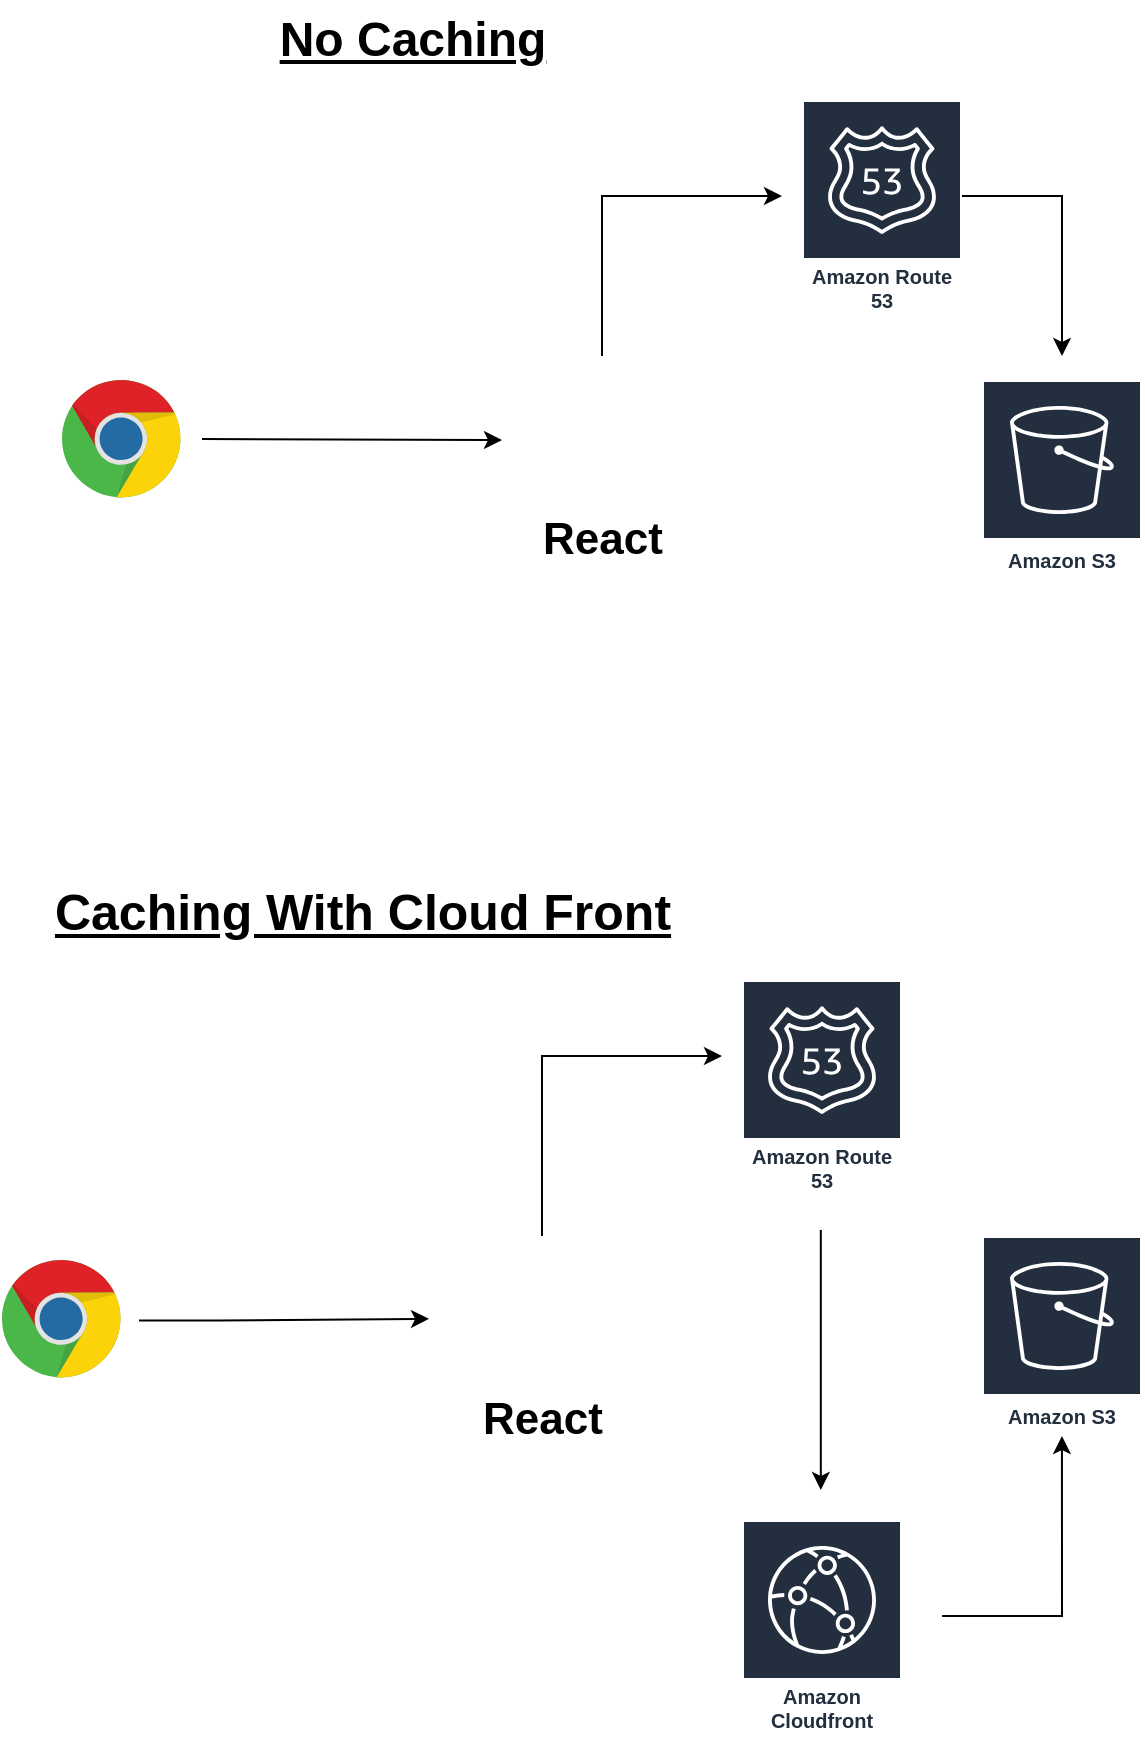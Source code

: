 <mxfile version="24.7.17">
  <diagram name="Page-1" id="tdnPYvg8tw8bxDMYClwD">
    <mxGraphModel dx="1687" dy="809" grid="1" gridSize="10" guides="1" tooltips="1" connect="1" arrows="1" fold="1" page="1" pageScale="1" pageWidth="827" pageHeight="1169" math="0" shadow="0">
      <root>
        <mxCell id="0" />
        <mxCell id="1" parent="0" />
        <mxCell id="bIBva6eTkF2jwUbDUuaH-14" style="edgeStyle=orthogonalEdgeStyle;rounded=0;orthogonalLoop=1;jettySize=auto;html=1;" edge="1" parent="1">
          <mxGeometry relative="1" as="geometry">
            <mxPoint x="730" y="308" as="targetPoint" />
            <mxPoint x="690" y="228" as="sourcePoint" />
            <Array as="points">
              <mxPoint x="610" y="228" />
              <mxPoint x="730" y="228" />
              <mxPoint x="730" y="308" />
            </Array>
          </mxGeometry>
        </mxCell>
        <mxCell id="bIBva6eTkF2jwUbDUuaH-1" value="" style="dashed=0;outlineConnect=0;html=1;align=center;labelPosition=center;verticalLabelPosition=bottom;verticalAlign=top;shape=mxgraph.weblogos.chrome" vertex="1" parent="1">
          <mxGeometry x="230" y="320" width="60" height="60" as="geometry" />
        </mxCell>
        <mxCell id="bIBva6eTkF2jwUbDUuaH-2" value="" style="endArrow=classic;html=1;rounded=0;entryX=0;entryY=0.5;entryDx=0;entryDy=0;" edge="1" parent="1">
          <mxGeometry width="50" height="50" relative="1" as="geometry">
            <mxPoint x="300" y="349.5" as="sourcePoint" />
            <mxPoint x="450" y="350" as="targetPoint" />
          </mxGeometry>
        </mxCell>
        <mxCell id="bIBva6eTkF2jwUbDUuaH-10" style="edgeStyle=orthogonalEdgeStyle;rounded=0;orthogonalLoop=1;jettySize=auto;html=1;" edge="1" parent="1">
          <mxGeometry relative="1" as="geometry">
            <mxPoint x="590" y="228" as="targetPoint" />
            <mxPoint x="500" y="308" as="sourcePoint" />
            <Array as="points">
              <mxPoint x="560" y="228" />
              <mxPoint x="541" y="228" />
            </Array>
          </mxGeometry>
        </mxCell>
        <mxCell id="bIBva6eTkF2jwUbDUuaH-4" value="No Caching" style="text;html=1;align=center;verticalAlign=middle;resizable=0;points=[];autosize=1;strokeColor=none;fillColor=none;fontSize=24;fontStyle=5" vertex="1" parent="1">
          <mxGeometry x="330" y="130" width="150" height="40" as="geometry" />
        </mxCell>
        <mxCell id="bIBva6eTkF2jwUbDUuaH-12" value="" style="shape=image;html=1;verticalAlign=top;verticalLabelPosition=bottom;labelBackgroundColor=#ffffff;imageAspect=0;aspect=fixed;image=https://cdn2.iconfinder.com/data/icons/boxicons-logos/24/bxl-react-128.png" vertex="1" parent="1">
          <mxGeometry x="460" y="308" width="84" height="84" as="geometry" />
        </mxCell>
        <mxCell id="bIBva6eTkF2jwUbDUuaH-13" value="Amazon Route 53" style="sketch=0;outlineConnect=0;fontColor=#232F3E;gradientColor=none;strokeColor=#ffffff;fillColor=#232F3E;dashed=0;verticalLabelPosition=middle;verticalAlign=bottom;align=center;html=1;whiteSpace=wrap;fontSize=10;fontStyle=1;spacing=3;shape=mxgraph.aws4.productIcon;prIcon=mxgraph.aws4.route_53;" vertex="1" parent="1">
          <mxGeometry x="600" y="180" width="80" height="110" as="geometry" />
        </mxCell>
        <mxCell id="bIBva6eTkF2jwUbDUuaH-15" value="Amazon S3" style="sketch=0;outlineConnect=0;fontColor=#232F3E;gradientColor=none;strokeColor=#ffffff;fillColor=#232F3E;dashed=0;verticalLabelPosition=middle;verticalAlign=bottom;align=center;html=1;whiteSpace=wrap;fontSize=10;fontStyle=1;spacing=3;shape=mxgraph.aws4.productIcon;prIcon=mxgraph.aws4.s3;" vertex="1" parent="1">
          <mxGeometry x="690" y="320" width="80" height="100" as="geometry" />
        </mxCell>
        <mxCell id="bIBva6eTkF2jwUbDUuaH-24" value="" style="dashed=0;outlineConnect=0;html=1;align=center;labelPosition=center;verticalLabelPosition=bottom;verticalAlign=top;shape=mxgraph.weblogos.chrome" vertex="1" parent="1">
          <mxGeometry x="200" y="760" width="60" height="60" as="geometry" />
        </mxCell>
        <mxCell id="bIBva6eTkF2jwUbDUuaH-25" value="" style="endArrow=classic;html=1;rounded=0;" edge="1" parent="1">
          <mxGeometry width="50" height="50" relative="1" as="geometry">
            <mxPoint x="609.41" y="745" as="sourcePoint" />
            <mxPoint x="609.41" y="875" as="targetPoint" />
            <Array as="points">
              <mxPoint x="609.41" y="805" />
            </Array>
          </mxGeometry>
        </mxCell>
        <mxCell id="bIBva6eTkF2jwUbDUuaH-26" style="edgeStyle=orthogonalEdgeStyle;rounded=0;orthogonalLoop=1;jettySize=auto;html=1;" edge="1" parent="1">
          <mxGeometry relative="1" as="geometry">
            <mxPoint x="729.97" y="848" as="targetPoint" />
            <mxPoint x="670" y="938" as="sourcePoint" />
            <Array as="points">
              <mxPoint x="719.97" y="938" />
              <mxPoint x="700.97" y="938" />
            </Array>
          </mxGeometry>
        </mxCell>
        <mxCell id="bIBva6eTkF2jwUbDUuaH-27" value="Caching With Cloud Front" style="text;html=1;align=center;verticalAlign=middle;resizable=0;points=[];autosize=1;strokeColor=none;fillColor=none;fontSize=25;fontStyle=5" vertex="1" parent="1">
          <mxGeometry x="225" y="565" width="310" height="40" as="geometry" />
        </mxCell>
        <mxCell id="bIBva6eTkF2jwUbDUuaH-28" value="" style="shape=image;html=1;verticalAlign=top;verticalLabelPosition=bottom;labelBackgroundColor=#ffffff;imageAspect=0;aspect=fixed;image=https://cdn2.iconfinder.com/data/icons/boxicons-logos/24/bxl-react-128.png" vertex="1" parent="1">
          <mxGeometry x="430" y="748" width="84" height="84" as="geometry" />
        </mxCell>
        <mxCell id="bIBva6eTkF2jwUbDUuaH-29" value="Amazon Route 53" style="sketch=0;outlineConnect=0;fontColor=#232F3E;gradientColor=none;strokeColor=#ffffff;fillColor=#232F3E;dashed=0;verticalLabelPosition=middle;verticalAlign=bottom;align=center;html=1;whiteSpace=wrap;fontSize=10;fontStyle=1;spacing=3;shape=mxgraph.aws4.productIcon;prIcon=mxgraph.aws4.route_53;" vertex="1" parent="1">
          <mxGeometry x="570" y="620" width="80" height="110" as="geometry" />
        </mxCell>
        <mxCell id="bIBva6eTkF2jwUbDUuaH-30" value="Amazon S3" style="sketch=0;outlineConnect=0;fontColor=#232F3E;gradientColor=none;strokeColor=#ffffff;fillColor=#232F3E;dashed=0;verticalLabelPosition=middle;verticalAlign=bottom;align=center;html=1;whiteSpace=wrap;fontSize=10;fontStyle=1;spacing=3;shape=mxgraph.aws4.productIcon;prIcon=mxgraph.aws4.s3;" vertex="1" parent="1">
          <mxGeometry x="690" y="748" width="80" height="100" as="geometry" />
        </mxCell>
        <mxCell id="bIBva6eTkF2jwUbDUuaH-31" value="Amazon Cloudfront" style="sketch=0;outlineConnect=0;fontColor=#232F3E;gradientColor=none;strokeColor=#ffffff;fillColor=#232F3E;dashed=0;verticalLabelPosition=middle;verticalAlign=bottom;align=center;html=1;whiteSpace=wrap;fontSize=10;fontStyle=1;spacing=3;shape=mxgraph.aws4.productIcon;prIcon=mxgraph.aws4.cloudfront;" vertex="1" parent="1">
          <mxGeometry x="570" y="890" width="80" height="110" as="geometry" />
        </mxCell>
        <mxCell id="bIBva6eTkF2jwUbDUuaH-32" value="" style="endArrow=classic;html=1;rounded=0;" edge="1" parent="1">
          <mxGeometry width="50" height="50" relative="1" as="geometry">
            <mxPoint x="268.5" y="790.23" as="sourcePoint" />
            <mxPoint x="413.5" y="789.41" as="targetPoint" />
            <Array as="points">
              <mxPoint x="308.5" y="790.23" />
            </Array>
          </mxGeometry>
        </mxCell>
        <mxCell id="bIBva6eTkF2jwUbDUuaH-33" style="edgeStyle=orthogonalEdgeStyle;rounded=0;orthogonalLoop=1;jettySize=auto;html=1;" edge="1" parent="1">
          <mxGeometry relative="1" as="geometry">
            <mxPoint x="560" y="658" as="targetPoint" />
            <mxPoint x="470" y="748" as="sourcePoint" />
            <Array as="points">
              <mxPoint x="470" y="658" />
            </Array>
          </mxGeometry>
        </mxCell>
        <mxCell id="bIBva6eTkF2jwUbDUuaH-34" value="&lt;b style=&quot;font-size: 22px;&quot;&gt;&lt;font style=&quot;font-size: 22px;&quot;&gt;React&lt;/font&gt;&lt;/b&gt;" style="text;html=1;align=center;verticalAlign=middle;resizable=0;points=[];autosize=1;strokeColor=none;fillColor=none;fontSize=22;" vertex="1" parent="1">
          <mxGeometry x="460" y="380" width="80" height="40" as="geometry" />
        </mxCell>
        <mxCell id="bIBva6eTkF2jwUbDUuaH-35" value="&lt;b style=&quot;font-size: 22px;&quot;&gt;&lt;font style=&quot;font-size: 22px;&quot;&gt;React&lt;/font&gt;&lt;/b&gt;" style="text;html=1;align=center;verticalAlign=middle;resizable=0;points=[];autosize=1;strokeColor=none;fillColor=none;fontSize=22;" vertex="1" parent="1">
          <mxGeometry x="430" y="820" width="80" height="40" as="geometry" />
        </mxCell>
      </root>
    </mxGraphModel>
  </diagram>
</mxfile>

